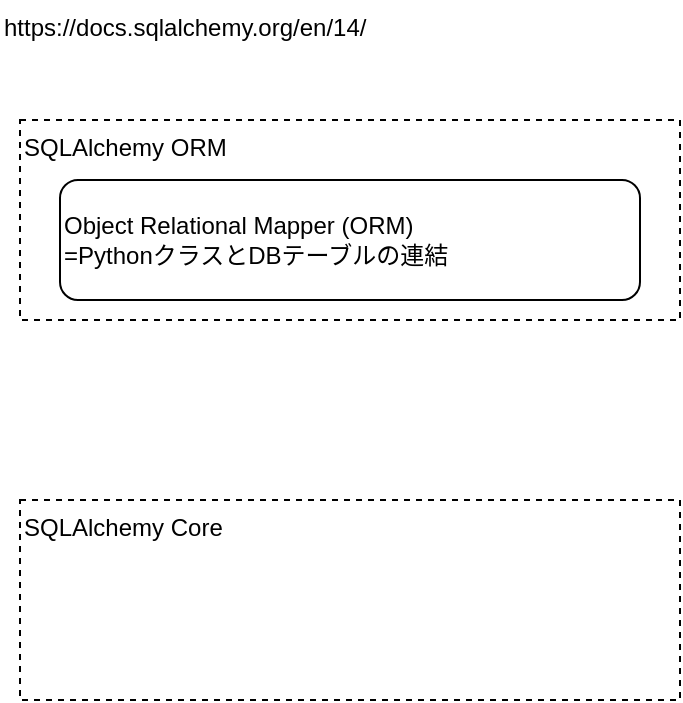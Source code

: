<mxfile version="14.6.11" type="github">
  <diagram id="wNQLYmYF62y0igghQ7JW" name="Page-1">
    <mxGraphModel dx="1185" dy="636" grid="1" gridSize="10" guides="1" tooltips="1" connect="1" arrows="1" fold="1" page="1" pageScale="1" pageWidth="827" pageHeight="1169" math="0" shadow="0">
      <root>
        <mxCell id="0" />
        <mxCell id="1" parent="0" />
        <UserObject label="https://docs.sqlalchemy.org/en/14/" link="https://docs.sqlalchemy.org/en/14/" id="EakAeUmGigfSWVAu4uiQ-1">
          <mxCell style="text;whiteSpace=wrap;html=1;" vertex="1" parent="1">
            <mxGeometry x="30" y="30" width="210" height="30" as="geometry" />
          </mxCell>
        </UserObject>
        <mxCell id="EakAeUmGigfSWVAu4uiQ-2" value="SQLAlchemy ORM" style="rounded=0;whiteSpace=wrap;html=1;dashed=1;align=left;verticalAlign=top;" vertex="1" parent="1">
          <mxGeometry x="40" y="90" width="330" height="100" as="geometry" />
        </mxCell>
        <mxCell id="EakAeUmGigfSWVAu4uiQ-3" value="&lt;div&gt;Object Relational Mapper (ORM)&lt;/div&gt;&lt;div&gt;=PythonクラスとDBテーブルの連結&lt;/div&gt;" style="rounded=1;whiteSpace=wrap;html=1;align=left;" vertex="1" parent="1">
          <mxGeometry x="60" y="120" width="290" height="60" as="geometry" />
        </mxCell>
        <mxCell id="EakAeUmGigfSWVAu4uiQ-5" value="SQLAlchemy Core" style="rounded=0;whiteSpace=wrap;html=1;dashed=1;align=left;verticalAlign=top;" vertex="1" parent="1">
          <mxGeometry x="40" y="280" width="330" height="100" as="geometry" />
        </mxCell>
      </root>
    </mxGraphModel>
  </diagram>
</mxfile>
